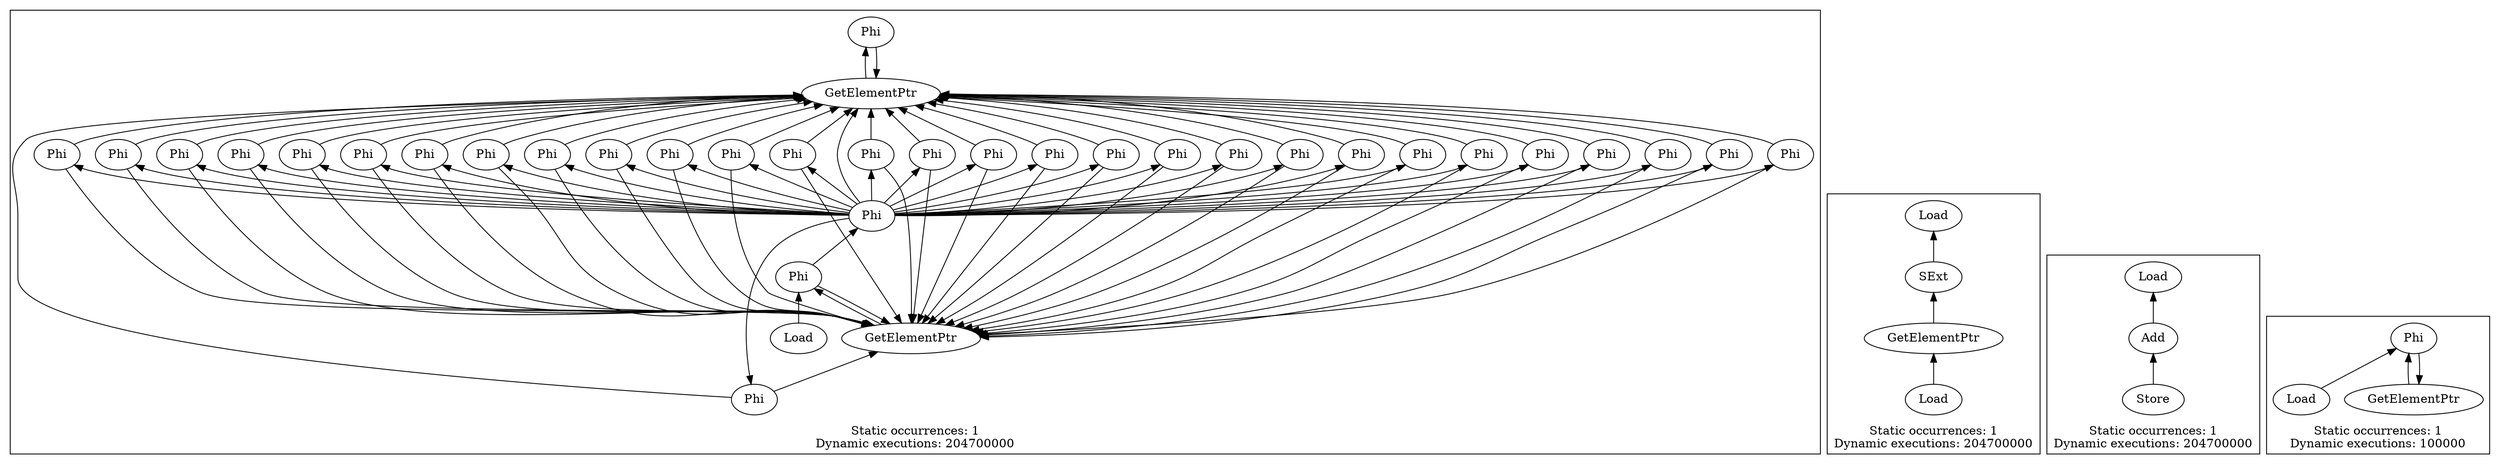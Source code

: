 strict digraph {
rankdir=BT
subgraph {
"0_6" [label="GetElementPtr"]
"0_5" [label="Phi"]
"0_6" -> "0_5"
"0_16" [label="GetElementPtr"]
"0_14" [label="Phi"]
"0_16" -> "0_14"
"0_17" [label="Load"]
"0_17" -> "0_14"
"0_106" [label="Phi"]
"0_106" -> "0_6"
"0_100" [label="Phi"]
"0_100" -> "0_16"
"0_67" [label="Phi"]
"0_67" -> "0_6"
"0_82" [label="Phi"]
"0_82" -> "0_16"
"0_85" [label="Phi"]
"0_85" -> "0_6"
"0_52" [label="Phi"]
"0_52" -> "0_6"
"0_70" [label="Phi"]
"0_70" -> "0_16"
"0_76" [label="Phi"]
"0_76" -> "0_16"
"0_22" [label="Phi"]
"0_22" -> "0_16"
"0_109" [label="Phi"]
"0_109" -> "0_6"
"0_64" [label="Phi"]
"0_64" -> "0_6"
"0_31" [label="Phi"]
"0_31" -> "0_6"
"0_58" [label="Phi"]
"0_58" -> "0_16"
"0_73" [label="Phi"]
"0_73" -> "0_16"
"0_52" -> "0_16"
"0_94" [label="Phi"]
"0_94" -> "0_16"
"0_40" [label="Phi"]
"0_40" -> "0_16"
"0_43" [label="Phi"]
"0_43" -> "0_16"
"0_55" [label="Phi"]
"0_55" -> "0_6"
"0_28" [label="Phi"]
"0_28" -> "0_16"
"0_34" [label="Phi"]
"0_34" -> "0_16"
"0_76" -> "0_6"
"0_109" -> "0_16"
"0_61" [label="Phi"]
"0_61" -> "0_16"
"0_91" [label="Phi"]
"0_91" -> "0_6"
"0_85" -> "0_16"
"0_49" [label="Phi"]
"0_49" -> "0_16"
"0_97" [label="Phi"]
"0_97" -> "0_16"
"0_100" -> "0_6"
"0_55" -> "0_16"
"0_103" [label="Phi"]
"0_103" -> "0_16"
"0_14" -> "0_16"
"0_25" [label="Phi"]
"0_25" -> "0_16"
"0_22" -> "0_6"
"0_5" -> "0_6"
"0_94" -> "0_6"
"0_37" [label="Phi"]
"0_37" -> "0_16"
"0_82" -> "0_6"
"0_46" [label="Phi"]
"0_46" -> "0_16"
"0_58" -> "0_6"
"0_79" [label="Phi"]
"0_79" -> "0_16"
"0_40" -> "0_6"
"0_28" -> "0_6"
"0_61" -> "0_6"
"0_10" [label="Phi"]
"0_10" -> "0_6"
"0_88" [label="Phi"]
"0_88" -> "0_6"
"0_67" -> "0_16"
"0_37" -> "0_6"
"0_34" -> "0_6"
"0_64" -> "0_16"
"0_43" -> "0_6"
"0_25" -> "0_6"
"0_31" -> "0_16"
"0_79" -> "0_6"
"0_91" -> "0_16"
"0_106" -> "0_16"
"0_97" -> "0_6"
"0_73" -> "0_6"
"0_88" -> "0_16"
"0_46" -> "0_6"
"0_49" -> "0_6"
"0_103" -> "0_6"
"0_70" -> "0_6"
"0_10" -> "0_43"
"0_10" -> "0_91"
"0_10" -> "0_61"
"0_10" -> "0_49"
"0_10" -> "0_67"
"0_10" -> "0_40"
"0_10" -> "0_88"
"0_10" -> "0_25"
"0_10" -> "0_22"
"0_10" -> "0_37"
"0_10" -> "0_100"
"0_10" -> "0_70"
"0_10" -> "0_109"
"0_10" -> "0_28"
"0_10" -> "0_46"
"0_10" -> "0_58"
"0_10" -> "0_82"
"0_10" -> "0_85"
"0_10" -> "0_103"
"0_10" -> "0_31"
"0_10" -> "0_73"
"0_10" -> "0_34"
"0_10" -> "0_76"
"0_10" -> "0_79"
"0_10" -> "0_64"
"0_10" -> "0_94"
"0_10" -> "0_106"
"0_14" -> "0_10"
"0_10" -> "0_97"
"0_10" -> "0_55"
"0_10" -> "0_52"
cluster=true
label="Static occurrences: 1\nDynamic executions: 204700000"
}
subgraph {
"1_19" [label="GetElementPtr"]
"1_18" [label="SExt"]
"1_19" -> "1_18"
"1_20" [label="Load"]
"1_20" -> "1_19"
"1_17" [label="Load"]
"1_18" -> "1_17"
cluster=true
label="Static occurrences: 1\nDynamic executions: 204700000"
}
subgraph {
"2_1" [label="Add"]
"2_0" [label="Load"]
"2_1" -> "2_0"
"2_2" [label="Store"]
"2_2" -> "2_1"
cluster=true
label="Static occurrences: 1\nDynamic executions: 204700000"
}
subgraph {
"3_6" [label="GetElementPtr"]
"3_5" [label="Phi"]
"3_6" -> "3_5"
"3_7" [label="Load"]
"3_7" -> "3_5"
"3_5" -> "3_6"
cluster=true
label="Static occurrences: 1\nDynamic executions: 100000"
}
}
